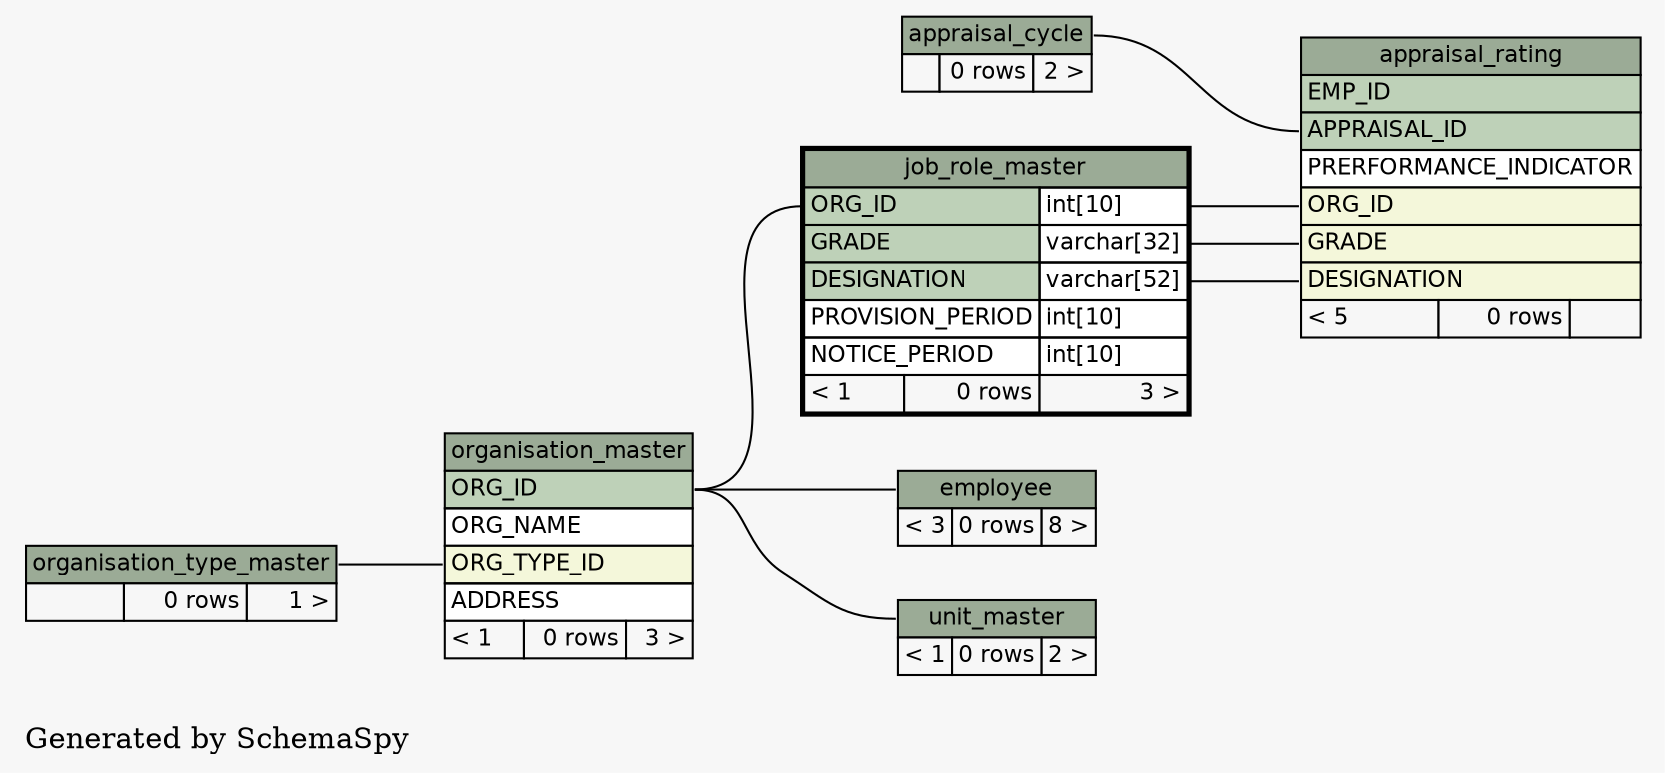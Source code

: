 // dot 2.38.0 on Windows 7 6.1
digraph "twoDegreesRelationshipsGraph" {
  graph [
    rankdir="RL"
    bgcolor="#f7f7f7"
    label="\nGenerated by SchemaSpy"
    labeljust="l"
  ];
  node [
    fontname="Helvetica"
    fontsize="11"
    shape="plaintext"
  ];
  edge [
    arrowsize="0.8"
  ];
  "appraisal_rating":"APPRAISAL_ID":w -> "appraisal_cycle":"appraisal_cycle.heading":e [arrowtail=crowtee arrowhead=none];
  "appraisal_rating":"DESIGNATION":w -> "job_role_master":"DESIGNATION.type":e [arrowtail=crowodot arrowhead=none];
  "appraisal_rating":"GRADE":w -> "job_role_master":"GRADE.type":e [arrowtail=crowodot arrowhead=none];
  "appraisal_rating":"ORG_ID":w -> "job_role_master":"ORG_ID.type":e [arrowtail=crowodot arrowhead=none];
  "employee":"employee.heading":w -> "organisation_master":"ORG_ID":e [arrowtail=crowodot arrowhead=none];
  "job_role_master":"ORG_ID":w -> "organisation_master":"ORG_ID":e [arrowtail=crowtee arrowhead=none];
  "organisation_master":"ORG_TYPE_ID":w -> "organisation_type_master":"organisation_type_master.heading":e [arrowtail=crowodot arrowhead=none];
  "unit_master":"unit_master.heading":w -> "organisation_master":"ORG_ID":e [arrowtail=crowodot arrowhead=none];
  "appraisal_cycle" [
    label=<
    <TABLE BORDER="0" CELLBORDER="1" CELLSPACING="0" BGCOLOR="#ffffff">
      <TR><TD PORT="appraisal_cycle.heading" COLSPAN="3" BGCOLOR="#9bab96" ALIGN="CENTER">appraisal_cycle</TD></TR>
      <TR><TD ALIGN="LEFT" BGCOLOR="#f7f7f7">  </TD><TD ALIGN="RIGHT" BGCOLOR="#f7f7f7">0 rows</TD><TD ALIGN="RIGHT" BGCOLOR="#f7f7f7">2 &gt;</TD></TR>
    </TABLE>>
    URL="appraisal_cycle.html#graph"
    tooltip="appraisal_cycle"
  ];
  "appraisal_rating" [
    label=<
    <TABLE BORDER="0" CELLBORDER="1" CELLSPACING="0" BGCOLOR="#ffffff">
      <TR><TD PORT="appraisal_rating.heading" COLSPAN="3" BGCOLOR="#9bab96" ALIGN="CENTER">appraisal_rating</TD></TR>
      <TR><TD PORT="EMP_ID" COLSPAN="3" BGCOLOR="#bed1b8" ALIGN="LEFT">EMP_ID</TD></TR>
      <TR><TD PORT="APPRAISAL_ID" COLSPAN="3" BGCOLOR="#bed1b8" ALIGN="LEFT">APPRAISAL_ID</TD></TR>
      <TR><TD PORT="PRERFORMANCE_INDICATOR" COLSPAN="3" ALIGN="LEFT">PRERFORMANCE_INDICATOR</TD></TR>
      <TR><TD PORT="ORG_ID" COLSPAN="3" BGCOLOR="#f4f7da" ALIGN="LEFT">ORG_ID</TD></TR>
      <TR><TD PORT="GRADE" COLSPAN="3" BGCOLOR="#f4f7da" ALIGN="LEFT">GRADE</TD></TR>
      <TR><TD PORT="DESIGNATION" COLSPAN="3" BGCOLOR="#f4f7da" ALIGN="LEFT">DESIGNATION</TD></TR>
      <TR><TD ALIGN="LEFT" BGCOLOR="#f7f7f7">&lt; 5</TD><TD ALIGN="RIGHT" BGCOLOR="#f7f7f7">0 rows</TD><TD ALIGN="RIGHT" BGCOLOR="#f7f7f7">  </TD></TR>
    </TABLE>>
    URL="appraisal_rating.html#graph"
    tooltip="appraisal_rating"
  ];
  "employee" [
    label=<
    <TABLE BORDER="0" CELLBORDER="1" CELLSPACING="0" BGCOLOR="#ffffff">
      <TR><TD PORT="employee.heading" COLSPAN="3" BGCOLOR="#9bab96" ALIGN="CENTER">employee</TD></TR>
      <TR><TD ALIGN="LEFT" BGCOLOR="#f7f7f7">&lt; 3</TD><TD ALIGN="RIGHT" BGCOLOR="#f7f7f7">0 rows</TD><TD ALIGN="RIGHT" BGCOLOR="#f7f7f7">8 &gt;</TD></TR>
    </TABLE>>
    URL="employee.html#graph"
    tooltip="employee"
  ];
  "job_role_master" [
    label=<
    <TABLE BORDER="2" CELLBORDER="1" CELLSPACING="0" BGCOLOR="#ffffff">
      <TR><TD PORT="job_role_master.heading" COLSPAN="3" BGCOLOR="#9bab96" ALIGN="CENTER">job_role_master</TD></TR>
      <TR><TD PORT="ORG_ID" COLSPAN="2" BGCOLOR="#bed1b8" ALIGN="LEFT">ORG_ID</TD><TD PORT="ORG_ID.type" ALIGN="LEFT">int[10]</TD></TR>
      <TR><TD PORT="GRADE" COLSPAN="2" BGCOLOR="#bed1b8" ALIGN="LEFT">GRADE</TD><TD PORT="GRADE.type" ALIGN="LEFT">varchar[32]</TD></TR>
      <TR><TD PORT="DESIGNATION" COLSPAN="2" BGCOLOR="#bed1b8" ALIGN="LEFT">DESIGNATION</TD><TD PORT="DESIGNATION.type" ALIGN="LEFT">varchar[52]</TD></TR>
      <TR><TD PORT="PROVISION_PERIOD" COLSPAN="2" ALIGN="LEFT">PROVISION_PERIOD</TD><TD PORT="PROVISION_PERIOD.type" ALIGN="LEFT">int[10]</TD></TR>
      <TR><TD PORT="NOTICE_PERIOD" COLSPAN="2" ALIGN="LEFT">NOTICE_PERIOD</TD><TD PORT="NOTICE_PERIOD.type" ALIGN="LEFT">int[10]</TD></TR>
      <TR><TD ALIGN="LEFT" BGCOLOR="#f7f7f7">&lt; 1</TD><TD ALIGN="RIGHT" BGCOLOR="#f7f7f7">0 rows</TD><TD ALIGN="RIGHT" BGCOLOR="#f7f7f7">3 &gt;</TD></TR>
    </TABLE>>
    URL="job_role_master.html#"
    tooltip="job_role_master"
  ];
  "organisation_master" [
    label=<
    <TABLE BORDER="0" CELLBORDER="1" CELLSPACING="0" BGCOLOR="#ffffff">
      <TR><TD PORT="organisation_master.heading" COLSPAN="3" BGCOLOR="#9bab96" ALIGN="CENTER">organisation_master</TD></TR>
      <TR><TD PORT="ORG_ID" COLSPAN="3" BGCOLOR="#bed1b8" ALIGN="LEFT">ORG_ID</TD></TR>
      <TR><TD PORT="ORG_NAME" COLSPAN="3" ALIGN="LEFT">ORG_NAME</TD></TR>
      <TR><TD PORT="ORG_TYPE_ID" COLSPAN="3" BGCOLOR="#f4f7da" ALIGN="LEFT">ORG_TYPE_ID</TD></TR>
      <TR><TD PORT="ADDRESS" COLSPAN="3" ALIGN="LEFT">ADDRESS</TD></TR>
      <TR><TD ALIGN="LEFT" BGCOLOR="#f7f7f7">&lt; 1</TD><TD ALIGN="RIGHT" BGCOLOR="#f7f7f7">0 rows</TD><TD ALIGN="RIGHT" BGCOLOR="#f7f7f7">3 &gt;</TD></TR>
    </TABLE>>
    URL="organisation_master.html#graph"
    tooltip="organisation_master"
  ];
  "organisation_type_master" [
    label=<
    <TABLE BORDER="0" CELLBORDER="1" CELLSPACING="0" BGCOLOR="#ffffff">
      <TR><TD PORT="organisation_type_master.heading" COLSPAN="3" BGCOLOR="#9bab96" ALIGN="CENTER">organisation_type_master</TD></TR>
      <TR><TD ALIGN="LEFT" BGCOLOR="#f7f7f7">  </TD><TD ALIGN="RIGHT" BGCOLOR="#f7f7f7">0 rows</TD><TD ALIGN="RIGHT" BGCOLOR="#f7f7f7">1 &gt;</TD></TR>
    </TABLE>>
    URL="organisation_type_master.html#graph"
    tooltip="organisation_type_master"
  ];
  "unit_master" [
    label=<
    <TABLE BORDER="0" CELLBORDER="1" CELLSPACING="0" BGCOLOR="#ffffff">
      <TR><TD PORT="unit_master.heading" COLSPAN="3" BGCOLOR="#9bab96" ALIGN="CENTER">unit_master</TD></TR>
      <TR><TD ALIGN="LEFT" BGCOLOR="#f7f7f7">&lt; 1</TD><TD ALIGN="RIGHT" BGCOLOR="#f7f7f7">0 rows</TD><TD ALIGN="RIGHT" BGCOLOR="#f7f7f7">2 &gt;</TD></TR>
    </TABLE>>
    URL="unit_master.html#graph"
    tooltip="unit_master"
  ];
}
